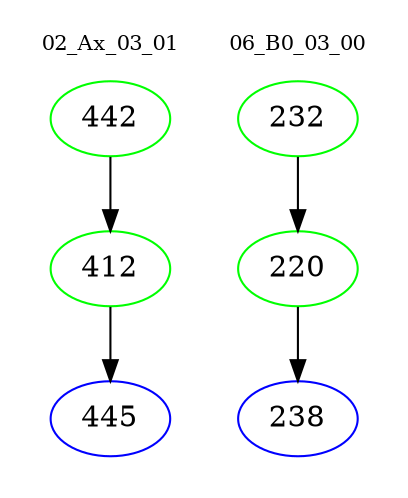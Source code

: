 digraph{
subgraph cluster_0 {
color = white
label = "02_Ax_03_01";
fontsize=10;
T0_442 [label="442", color="green"]
T0_442 -> T0_412 [color="black"]
T0_412 [label="412", color="green"]
T0_412 -> T0_445 [color="black"]
T0_445 [label="445", color="blue"]
}
subgraph cluster_1 {
color = white
label = "06_B0_03_00";
fontsize=10;
T1_232 [label="232", color="green"]
T1_232 -> T1_220 [color="black"]
T1_220 [label="220", color="green"]
T1_220 -> T1_238 [color="black"]
T1_238 [label="238", color="blue"]
}
}
